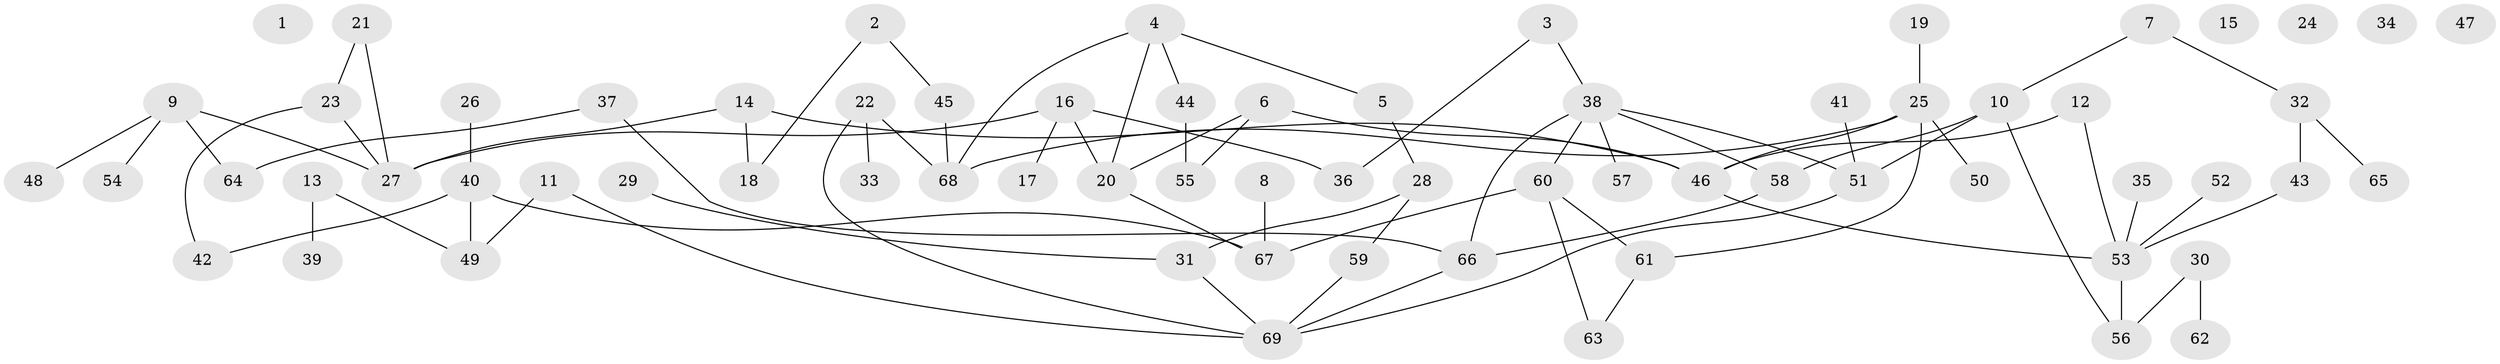// Generated by graph-tools (version 1.1) at 2025/39/03/09/25 04:39:40]
// undirected, 69 vertices, 83 edges
graph export_dot {
graph [start="1"]
  node [color=gray90,style=filled];
  1;
  2;
  3;
  4;
  5;
  6;
  7;
  8;
  9;
  10;
  11;
  12;
  13;
  14;
  15;
  16;
  17;
  18;
  19;
  20;
  21;
  22;
  23;
  24;
  25;
  26;
  27;
  28;
  29;
  30;
  31;
  32;
  33;
  34;
  35;
  36;
  37;
  38;
  39;
  40;
  41;
  42;
  43;
  44;
  45;
  46;
  47;
  48;
  49;
  50;
  51;
  52;
  53;
  54;
  55;
  56;
  57;
  58;
  59;
  60;
  61;
  62;
  63;
  64;
  65;
  66;
  67;
  68;
  69;
  2 -- 18;
  2 -- 45;
  3 -- 36;
  3 -- 38;
  4 -- 5;
  4 -- 20;
  4 -- 44;
  4 -- 68;
  5 -- 28;
  6 -- 20;
  6 -- 46;
  6 -- 55;
  7 -- 10;
  7 -- 32;
  8 -- 67;
  9 -- 27;
  9 -- 48;
  9 -- 54;
  9 -- 64;
  10 -- 51;
  10 -- 56;
  10 -- 58;
  11 -- 49;
  11 -- 69;
  12 -- 46;
  12 -- 53;
  13 -- 39;
  13 -- 49;
  14 -- 18;
  14 -- 27;
  14 -- 46;
  16 -- 17;
  16 -- 20;
  16 -- 27;
  16 -- 36;
  19 -- 25;
  20 -- 67;
  21 -- 23;
  21 -- 27;
  22 -- 33;
  22 -- 68;
  22 -- 69;
  23 -- 27;
  23 -- 42;
  25 -- 46;
  25 -- 50;
  25 -- 61;
  25 -- 68;
  26 -- 40;
  28 -- 31;
  28 -- 59;
  29 -- 31;
  30 -- 56;
  30 -- 62;
  31 -- 69;
  32 -- 43;
  32 -- 65;
  35 -- 53;
  37 -- 64;
  37 -- 66;
  38 -- 51;
  38 -- 57;
  38 -- 58;
  38 -- 60;
  38 -- 66;
  40 -- 42;
  40 -- 49;
  40 -- 67;
  41 -- 51;
  43 -- 53;
  44 -- 55;
  45 -- 68;
  46 -- 53;
  51 -- 69;
  52 -- 53;
  53 -- 56;
  58 -- 66;
  59 -- 69;
  60 -- 61;
  60 -- 63;
  60 -- 67;
  61 -- 63;
  66 -- 69;
}
